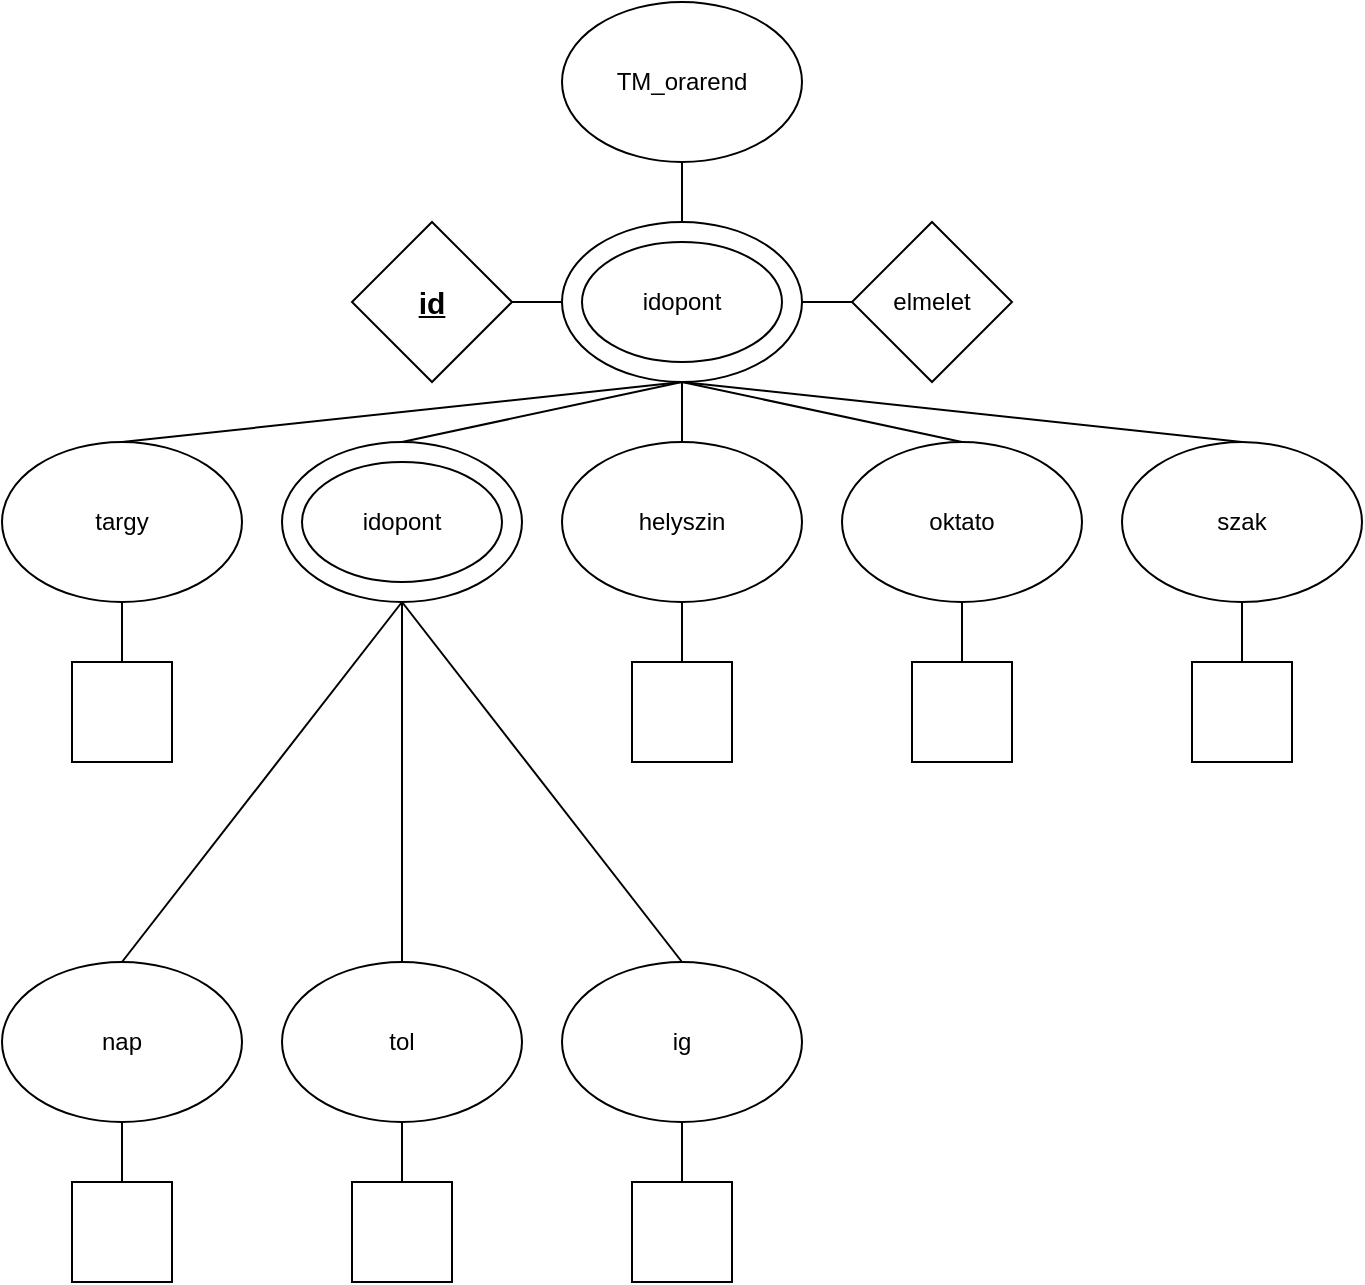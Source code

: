 <mxfile>
    <diagram name="Page-1" id="eWeCTWKHeOMACyGkaK-u">
        <mxGraphModel dx="647" dy="933" grid="1" gridSize="10" guides="1" tooltips="1" connect="1" arrows="1" fold="1" page="1" pageScale="1" pageWidth="850" pageHeight="1100" math="0" shadow="0">
            <root>
                <mxCell id="0"/>
                <mxCell id="1" parent="0"/>
                <mxCell id="FgAzM4NA1Sz2FXUt2BVG-1" value="TM_orarend" style="ellipse;whiteSpace=wrap;html=1;" parent="1" vertex="1">
                    <mxGeometry x="530" y="100" width="120" height="80" as="geometry"/>
                </mxCell>
                <mxCell id="FgAzM4NA1Sz2FXUt2BVG-3" value="&lt;u&gt;&lt;b&gt;&lt;font style=&quot;font-size: 15px;&quot;&gt;id&lt;/font&gt;&lt;/b&gt;&lt;/u&gt;" style="rhombus;whiteSpace=wrap;html=1;" parent="1" vertex="1">
                    <mxGeometry x="425" y="210" width="80" height="80" as="geometry"/>
                </mxCell>
                <mxCell id="FgAzM4NA1Sz2FXUt2BVG-4" value="elmelet" style="rhombus;whiteSpace=wrap;html=1;" parent="1" vertex="1">
                    <mxGeometry x="675" y="210" width="80" height="80" as="geometry"/>
                </mxCell>
                <mxCell id="FgAzM4NA1Sz2FXUt2BVG-5" value="idopont" style="ellipse;whiteSpace=wrap;html=1;" parent="1" vertex="1">
                    <mxGeometry x="390" y="320" width="120" height="80" as="geometry"/>
                </mxCell>
                <mxCell id="FgAzM4NA1Sz2FXUt2BVG-7" value="idopont" style="ellipse;whiteSpace=wrap;html=1;" parent="1" vertex="1">
                    <mxGeometry x="400" y="330" width="100" height="60" as="geometry"/>
                </mxCell>
                <mxCell id="FgAzM4NA1Sz2FXUt2BVG-8" value="helyszin" style="ellipse;whiteSpace=wrap;html=1;" parent="1" vertex="1">
                    <mxGeometry x="530" y="320" width="120" height="80" as="geometry"/>
                </mxCell>
                <mxCell id="FgAzM4NA1Sz2FXUt2BVG-9" value="oktato" style="ellipse;whiteSpace=wrap;html=1;" parent="1" vertex="1">
                    <mxGeometry x="670" y="320" width="120" height="80" as="geometry"/>
                </mxCell>
                <mxCell id="FgAzM4NA1Sz2FXUt2BVG-10" value="szak" style="ellipse;whiteSpace=wrap;html=1;" parent="1" vertex="1">
                    <mxGeometry x="810" y="320" width="120" height="80" as="geometry"/>
                </mxCell>
                <mxCell id="FgAzM4NA1Sz2FXUt2BVG-11" value="targy" style="ellipse;whiteSpace=wrap;html=1;" parent="1" vertex="1">
                    <mxGeometry x="250" y="320" width="120" height="80" as="geometry"/>
                </mxCell>
                <mxCell id="FgAzM4NA1Sz2FXUt2BVG-12" value="nap" style="ellipse;whiteSpace=wrap;html=1;" parent="1" vertex="1">
                    <mxGeometry x="250" y="580" width="120" height="80" as="geometry"/>
                </mxCell>
                <mxCell id="FgAzM4NA1Sz2FXUt2BVG-13" value="tol" style="ellipse;whiteSpace=wrap;html=1;" parent="1" vertex="1">
                    <mxGeometry x="390" y="580" width="120" height="80" as="geometry"/>
                </mxCell>
                <mxCell id="FgAzM4NA1Sz2FXUt2BVG-14" value="ig" style="ellipse;whiteSpace=wrap;html=1;" parent="1" vertex="1">
                    <mxGeometry x="530" y="580" width="120" height="80" as="geometry"/>
                </mxCell>
                <mxCell id="FgAzM4NA1Sz2FXUt2BVG-15" value="" style="rounded=0;whiteSpace=wrap;html=1;" parent="1" vertex="1">
                    <mxGeometry x="285" y="690" width="50" height="50" as="geometry"/>
                </mxCell>
                <mxCell id="FgAzM4NA1Sz2FXUt2BVG-16" value="" style="rounded=0;whiteSpace=wrap;html=1;" parent="1" vertex="1">
                    <mxGeometry x="425" y="690" width="50" height="50" as="geometry"/>
                </mxCell>
                <mxCell id="FgAzM4NA1Sz2FXUt2BVG-17" value="" style="rounded=0;whiteSpace=wrap;html=1;" parent="1" vertex="1">
                    <mxGeometry x="565" y="690" width="50" height="50" as="geometry"/>
                </mxCell>
                <mxCell id="FgAzM4NA1Sz2FXUt2BVG-18" value="" style="rounded=0;whiteSpace=wrap;html=1;" parent="1" vertex="1">
                    <mxGeometry x="565" y="430" width="50" height="50" as="geometry"/>
                </mxCell>
                <mxCell id="FgAzM4NA1Sz2FXUt2BVG-19" value="" style="rounded=0;whiteSpace=wrap;html=1;" parent="1" vertex="1">
                    <mxGeometry x="705" y="430" width="50" height="50" as="geometry"/>
                </mxCell>
                <mxCell id="FgAzM4NA1Sz2FXUt2BVG-20" value="" style="rounded=0;whiteSpace=wrap;html=1;" parent="1" vertex="1">
                    <mxGeometry x="845" y="430" width="50" height="50" as="geometry"/>
                </mxCell>
                <mxCell id="FgAzM4NA1Sz2FXUt2BVG-21" value="" style="rounded=0;whiteSpace=wrap;html=1;" parent="1" vertex="1">
                    <mxGeometry x="285" y="430" width="50" height="50" as="geometry"/>
                </mxCell>
                <mxCell id="FgAzM4NA1Sz2FXUt2BVG-22" value="" style="endArrow=none;html=1;rounded=0;entryX=0.5;entryY=1;entryDx=0;entryDy=0;exitX=0.5;exitY=0;exitDx=0;exitDy=0;" parent="1" source="FgAzM4NA1Sz2FXUt2BVG-27" target="FgAzM4NA1Sz2FXUt2BVG-1" edge="1">
                    <mxGeometry width="50" height="50" relative="1" as="geometry">
                        <mxPoint x="625" y="220" as="sourcePoint"/>
                        <mxPoint x="450" y="360" as="targetPoint"/>
                    </mxGeometry>
                </mxCell>
                <mxCell id="FgAzM4NA1Sz2FXUt2BVG-24" value="" style="endArrow=none;html=1;rounded=0;entryX=0.5;entryY=1;entryDx=0;entryDy=0;" parent="1" source="FgAzM4NA1Sz2FXUt2BVG-8" target="FgAzM4NA1Sz2FXUt2BVG-27" edge="1">
                    <mxGeometry width="50" height="50" relative="1" as="geometry">
                        <mxPoint x="400" y="410" as="sourcePoint"/>
                        <mxPoint x="625" y="290" as="targetPoint"/>
                    </mxGeometry>
                </mxCell>
                <mxCell id="FgAzM4NA1Sz2FXUt2BVG-25" value="" style="endArrow=none;html=1;rounded=0;entryX=0.5;entryY=1;entryDx=0;entryDy=0;exitX=0.5;exitY=0;exitDx=0;exitDy=0;" parent="1" source="FgAzM4NA1Sz2FXUt2BVG-9" target="FgAzM4NA1Sz2FXUt2BVG-27" edge="1">
                    <mxGeometry width="50" height="50" relative="1" as="geometry">
                        <mxPoint x="670" y="362" as="sourcePoint"/>
                        <mxPoint x="667.426" y="278.284" as="targetPoint"/>
                    </mxGeometry>
                </mxCell>
                <mxCell id="FgAzM4NA1Sz2FXUt2BVG-26" value="" style="endArrow=none;html=1;rounded=0;exitX=0.5;exitY=0;exitDx=0;exitDy=0;" parent="1" source="FgAzM4NA1Sz2FXUt2BVG-10" edge="1">
                    <mxGeometry width="50" height="50" relative="1" as="geometry">
                        <mxPoint x="759" y="421" as="sourcePoint"/>
                        <mxPoint x="590" y="290" as="targetPoint"/>
                    </mxGeometry>
                </mxCell>
                <mxCell id="FgAzM4NA1Sz2FXUt2BVG-27" value="idopont" style="ellipse;whiteSpace=wrap;html=1;" parent="1" vertex="1">
                    <mxGeometry x="530" y="210" width="120" height="80" as="geometry"/>
                </mxCell>
                <mxCell id="FgAzM4NA1Sz2FXUt2BVG-28" value="idopont" style="ellipse;whiteSpace=wrap;html=1;" parent="1" vertex="1">
                    <mxGeometry x="540" y="220" width="100" height="60" as="geometry"/>
                </mxCell>
                <mxCell id="FgAzM4NA1Sz2FXUt2BVG-29" value="" style="endArrow=none;html=1;rounded=0;entryX=0.5;entryY=1;entryDx=0;entryDy=0;exitX=0.5;exitY=0;exitDx=0;exitDy=0;" parent="1" source="FgAzM4NA1Sz2FXUt2BVG-11" target="FgAzM4NA1Sz2FXUt2BVG-27" edge="1">
                    <mxGeometry width="50" height="50" relative="1" as="geometry">
                        <mxPoint x="1012" y="396" as="sourcePoint"/>
                        <mxPoint x="840" y="310" as="targetPoint"/>
                    </mxGeometry>
                </mxCell>
                <mxCell id="FgAzM4NA1Sz2FXUt2BVG-30" value="" style="endArrow=none;html=1;rounded=0;exitX=1;exitY=0.5;exitDx=0;exitDy=0;entryX=0;entryY=0.5;entryDx=0;entryDy=0;" parent="1" source="FgAzM4NA1Sz2FXUt2BVG-3" edge="1" target="FgAzM4NA1Sz2FXUt2BVG-27">
                    <mxGeometry width="50" height="50" relative="1" as="geometry">
                        <mxPoint x="1008" y="378" as="sourcePoint"/>
                        <mxPoint x="550" y="220" as="targetPoint"/>
                    </mxGeometry>
                </mxCell>
                <mxCell id="FgAzM4NA1Sz2FXUt2BVG-31" value="" style="endArrow=none;html=1;rounded=0;exitX=0;exitY=0.5;exitDx=0;exitDy=0;entryX=1;entryY=0.5;entryDx=0;entryDy=0;" parent="1" source="FgAzM4NA1Sz2FXUt2BVG-4" target="FgAzM4NA1Sz2FXUt2BVG-27" edge="1">
                    <mxGeometry width="50" height="50" relative="1" as="geometry">
                        <mxPoint x="470" y="370" as="sourcePoint"/>
                        <mxPoint x="640" y="230" as="targetPoint"/>
                    </mxGeometry>
                </mxCell>
                <mxCell id="FgAzM4NA1Sz2FXUt2BVG-32" value="" style="endArrow=none;html=1;rounded=0;exitX=0.5;exitY=0;exitDx=0;exitDy=0;entryX=0.5;entryY=1;entryDx=0;entryDy=0;" parent="1" source="FgAzM4NA1Sz2FXUt2BVG-5" target="FgAzM4NA1Sz2FXUt2BVG-27" edge="1">
                    <mxGeometry width="50" height="50" relative="1" as="geometry">
                        <mxPoint x="540" y="380" as="sourcePoint"/>
                        <mxPoint x="745" y="310" as="targetPoint"/>
                    </mxGeometry>
                </mxCell>
                <mxCell id="FgAzM4NA1Sz2FXUt2BVG-36" value="" style="endArrow=none;html=1;rounded=0;entryX=0.5;entryY=1;entryDx=0;entryDy=0;exitX=0.5;exitY=0;exitDx=0;exitDy=0;" parent="1" source="FgAzM4NA1Sz2FXUt2BVG-18" target="FgAzM4NA1Sz2FXUt2BVG-8" edge="1">
                    <mxGeometry width="50" height="50" relative="1" as="geometry">
                        <mxPoint x="620" y="330" as="sourcePoint"/>
                        <mxPoint x="620" y="300" as="targetPoint"/>
                    </mxGeometry>
                </mxCell>
                <mxCell id="FgAzM4NA1Sz2FXUt2BVG-37" value="" style="endArrow=none;html=1;rounded=0;entryX=0.5;entryY=1;entryDx=0;entryDy=0;exitX=0.5;exitY=0;exitDx=0;exitDy=0;" parent="1" source="FgAzM4NA1Sz2FXUt2BVG-19" target="FgAzM4NA1Sz2FXUt2BVG-9" edge="1">
                    <mxGeometry width="50" height="50" relative="1" as="geometry">
                        <mxPoint x="700" y="460" as="sourcePoint"/>
                        <mxPoint x="700" y="430" as="targetPoint"/>
                    </mxGeometry>
                </mxCell>
                <mxCell id="FgAzM4NA1Sz2FXUt2BVG-38" value="" style="endArrow=none;html=1;rounded=0;entryX=0.5;entryY=1;entryDx=0;entryDy=0;exitX=0.5;exitY=0;exitDx=0;exitDy=0;" parent="1" source="FgAzM4NA1Sz2FXUt2BVG-20" target="FgAzM4NA1Sz2FXUt2BVG-10" edge="1">
                    <mxGeometry width="50" height="50" relative="1" as="geometry">
                        <mxPoint x="870" y="420" as="sourcePoint"/>
                        <mxPoint x="820" y="410" as="targetPoint"/>
                    </mxGeometry>
                </mxCell>
                <mxCell id="FgAzM4NA1Sz2FXUt2BVG-39" value="" style="endArrow=none;html=1;rounded=0;entryX=0.5;entryY=1;entryDx=0;entryDy=0;exitX=0.5;exitY=0;exitDx=0;exitDy=0;" parent="1" source="FgAzM4NA1Sz2FXUt2BVG-21" target="FgAzM4NA1Sz2FXUt2BVG-11" edge="1">
                    <mxGeometry width="50" height="50" relative="1" as="geometry">
                        <mxPoint x="910" y="440" as="sourcePoint"/>
                        <mxPoint x="910" y="420" as="targetPoint"/>
                    </mxGeometry>
                </mxCell>
                <mxCell id="FgAzM4NA1Sz2FXUt2BVG-40" value="" style="endArrow=none;html=1;rounded=0;exitX=0.5;exitY=1;exitDx=0;exitDy=0;entryX=0.5;entryY=0;entryDx=0;entryDy=0;" parent="1" source="FgAzM4NA1Sz2FXUt2BVG-5" target="FgAzM4NA1Sz2FXUt2BVG-13" edge="1">
                    <mxGeometry width="50" height="50" relative="1" as="geometry">
                        <mxPoint x="520" y="362" as="sourcePoint"/>
                        <mxPoint x="618" y="320" as="targetPoint"/>
                    </mxGeometry>
                </mxCell>
                <mxCell id="FgAzM4NA1Sz2FXUt2BVG-41" value="" style="endArrow=none;html=1;rounded=0;entryX=0.5;entryY=0;entryDx=0;entryDy=0;exitX=0.5;exitY=1;exitDx=0;exitDy=0;" parent="1" source="FgAzM4NA1Sz2FXUt2BVG-5" target="FgAzM4NA1Sz2FXUt2BVG-14" edge="1">
                    <mxGeometry width="50" height="50" relative="1" as="geometry">
                        <mxPoint x="450" y="410" as="sourcePoint"/>
                        <mxPoint x="500" y="650" as="targetPoint"/>
                    </mxGeometry>
                </mxCell>
                <mxCell id="FgAzM4NA1Sz2FXUt2BVG-42" value="" style="endArrow=none;html=1;rounded=0;entryX=0.5;entryY=0;entryDx=0;entryDy=0;" parent="1" target="FgAzM4NA1Sz2FXUt2BVG-12" edge="1">
                    <mxGeometry width="50" height="50" relative="1" as="geometry">
                        <mxPoint x="450" y="400" as="sourcePoint"/>
                        <mxPoint x="638" y="512" as="targetPoint"/>
                    </mxGeometry>
                </mxCell>
                <mxCell id="FgAzM4NA1Sz2FXUt2BVG-43" value="" style="endArrow=none;html=1;rounded=0;entryX=0.5;entryY=1;entryDx=0;entryDy=0;exitX=0.5;exitY=0;exitDx=0;exitDy=0;" parent="1" source="FgAzM4NA1Sz2FXUt2BVG-15" target="FgAzM4NA1Sz2FXUt2BVG-12" edge="1">
                    <mxGeometry width="50" height="50" relative="1" as="geometry">
                        <mxPoint x="670" y="440" as="sourcePoint"/>
                        <mxPoint x="670" y="410" as="targetPoint"/>
                    </mxGeometry>
                </mxCell>
                <mxCell id="FgAzM4NA1Sz2FXUt2BVG-44" value="" style="endArrow=none;html=1;rounded=0;entryX=0.5;entryY=1;entryDx=0;entryDy=0;exitX=0.5;exitY=0;exitDx=0;exitDy=0;" parent="1" source="FgAzM4NA1Sz2FXUt2BVG-16" target="FgAzM4NA1Sz2FXUt2BVG-13" edge="1">
                    <mxGeometry width="50" height="50" relative="1" as="geometry">
                        <mxPoint x="540" y="630" as="sourcePoint"/>
                        <mxPoint x="540" y="600" as="targetPoint"/>
                    </mxGeometry>
                </mxCell>
                <mxCell id="FgAzM4NA1Sz2FXUt2BVG-45" value="" style="endArrow=none;html=1;rounded=0;entryX=0.5;entryY=1;entryDx=0;entryDy=0;exitX=0.5;exitY=0;exitDx=0;exitDy=0;" parent="1" source="FgAzM4NA1Sz2FXUt2BVG-17" target="FgAzM4NA1Sz2FXUt2BVG-14" edge="1">
                    <mxGeometry width="50" height="50" relative="1" as="geometry">
                        <mxPoint x="520" y="650" as="sourcePoint"/>
                        <mxPoint x="520" y="620" as="targetPoint"/>
                    </mxGeometry>
                </mxCell>
            </root>
        </mxGraphModel>
    </diagram>
</mxfile>
